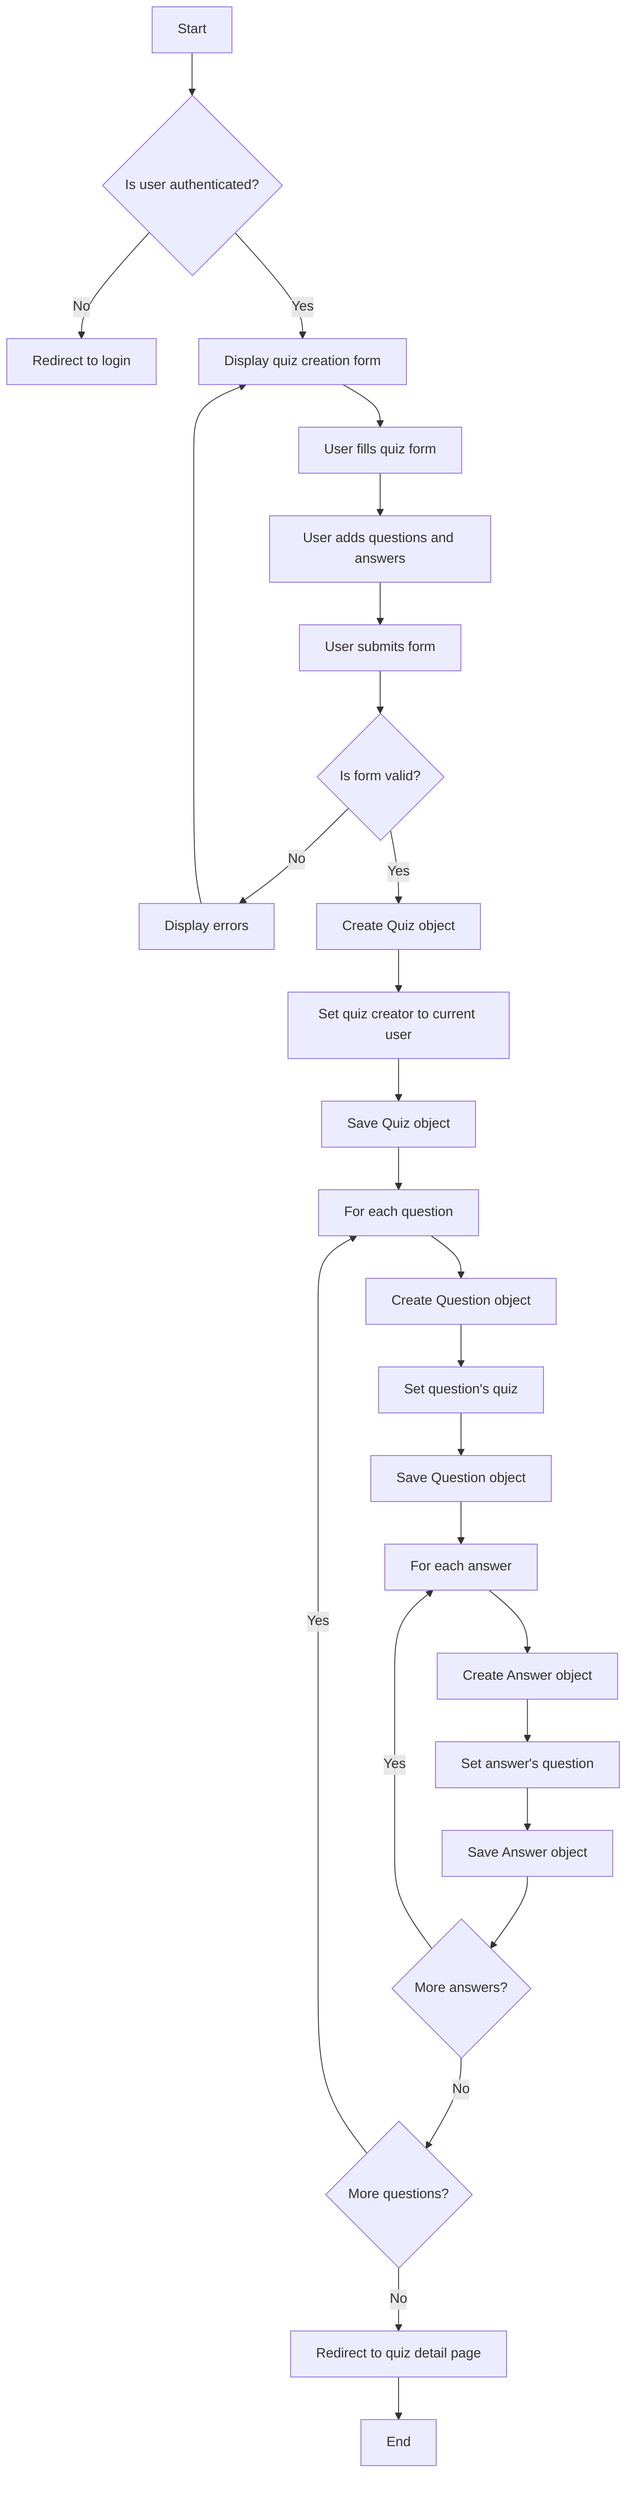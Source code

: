 flowchart TD
    A[Start] --> B{Is user authenticated?}
    B -->|No| C[Redirect to login]
    B -->|Yes| D[Display quiz creation form]
    D --> E[User fills quiz form]
    E --> F[User adds questions and answers]
    F --> G[User submits form]
    G --> H{Is form valid?}
    H -->|No| I[Display errors]
    I --> D
    H -->|Yes| J[Create Quiz object]
    J --> K[Set quiz creator to current user]
    K --> L[Save Quiz object]
    L --> M[For each question]
    M --> N[Create Question object]
    N --> O[Set question's quiz]
    O --> P[Save Question object]
    P --> Q[For each answer]
    Q --> R[Create Answer object]
    R --> S[Set answer's question]
    S --> T[Save Answer object]
    T --> U{More answers?}
    U -->|Yes| Q
    U -->|No| V{More questions?}
    V -->|Yes| M
    V -->|No| W[Redirect to quiz detail page]
    W --> X[End]